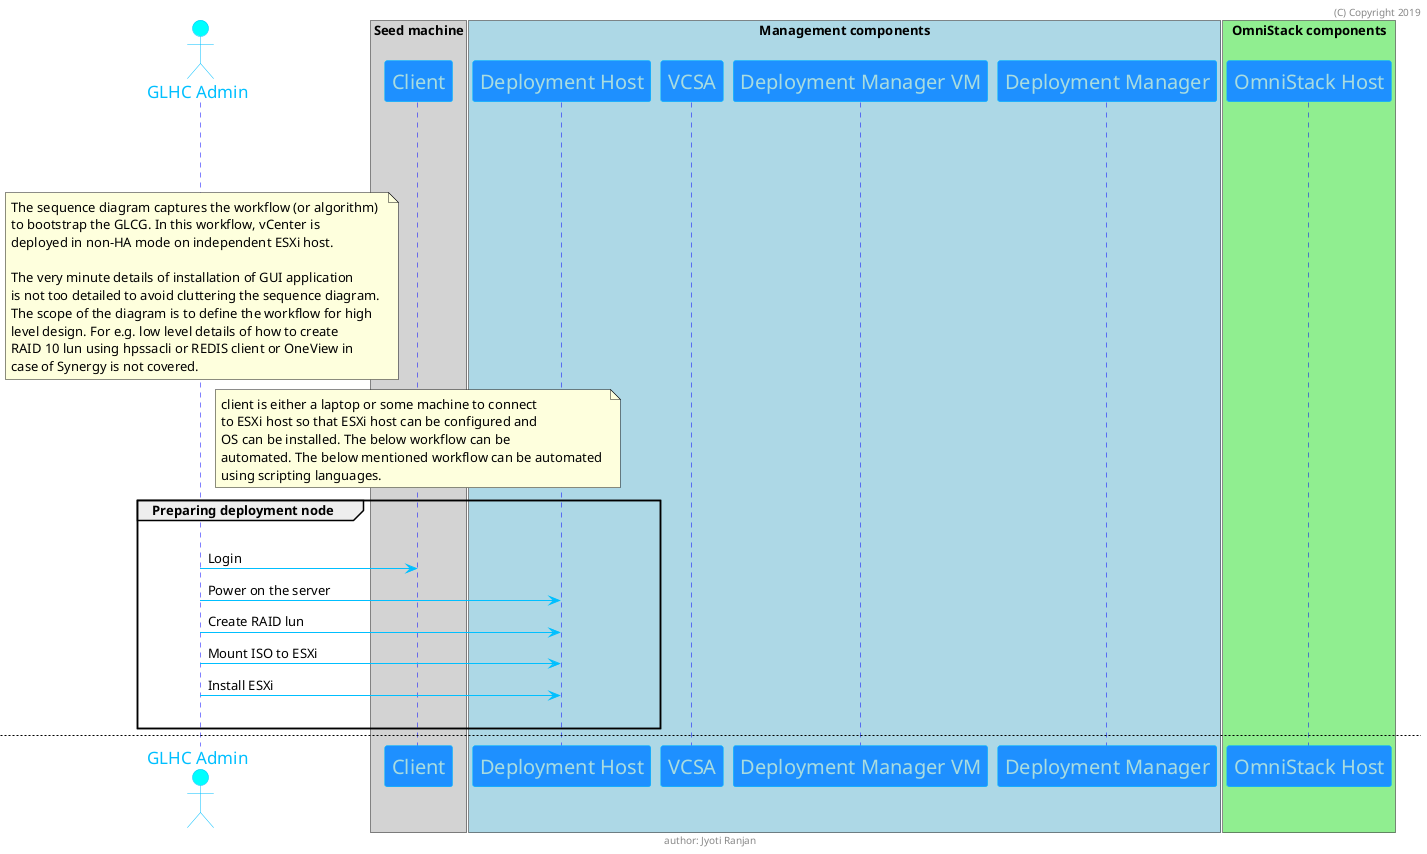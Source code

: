@startuml


skinparam sequence {
    TitleFontSize 36
    TitleFontName Tahoma
    TitleFontColor DarkBlue


	ArrowColor DeepSkyBlue
	ActorBorderColor DeepSkyBlue
	LifeLineBorderColor blue
	LifeLineBackgroundColor #A9DCDF

	ParticipantBorderColor DeepSkyBlue
	ParticipantBackgroundColor DodgerBlue
	ParticipantFontName Impact
	ParticipantFontSize 20
	ParticipantFontColor #A9DCDF

	ActorBackgroundColor aqua
	ActorFontColor DeepSkyBlue
	ActorFontSize 17
	ActorFontName Aapex
}


header (C) Copyright 2019
footer author: Jyoti Ranjan

    |||
    |||
    |||

actor "GLHC Admin"
note over "GLHC Admin"
    The sequence diagram captures the workflow (or algorithm) 
    to bootstrap the GLCG. In this workflow, vCenter is 
    deployed in non-HA mode on independent ESXi host.

    The very minute details of installation of GUI application 
    is not too detailed to avoid cluttering the sequence diagram. 
    The scope of the diagram is to define the workflow for high 
    level design. For e.g. low level details of how to create
    RAID 10 lun using hpssacli or REDIS client or OneView in 
    case of Synergy is not covered.
end note

box "Seed machine" #LightGrey
    participant Client
end box

box "Management components" #LightBlue
    participant "Deployment Host"
    participant VCSA
    participant "Deployment Manager VM"
    participant "Deployment Manager"
end box

box "OmniStack components" #LightGreen
    participant "OmniStack Host"
end box

note over Client
    client is either a laptop or some machine to connect
    to ESXi host so that ESXi host can be configured and
    OS can be installed. The below workflow can be
    automated. The below mentioned workflow can be automated 
    using scripting languages.
end note

group Preparing deployment node
        |||
    "GLHC Admin" -> Client: Login
    "GLHC Admin" -> "Deployment Host": Power on the server
    "GLHC Admin" -> "Deployment Host": Create RAID lun
    "GLHC Admin" -> "Deployment Host": Mount ISO to ESXi
    "GLHC Admin" -> "Deployment Host": Install ESXi
        |||
end group


newpage

note over Client
    The below mentioned
    workflow can be automated using
    scripting languages.
end note

group Deploying management software(s)
        |||
    "GLHC Admin" -> Client: Login
    "GLHC Admin" -> Client: Download VCSA OVA
    "GLHC Admin" -> "Deployment Host": Request to create VCSA
    "GLHC Admin" -> VCSA: ssh to VCSA to verify its installation
    "GLHC Admin" -> "GLHC Admin": Note down VCSA url
        |||
    "GLHC Admin" -> "Deployment Host": Request to create "Deployment Manager VM"
    note over "Deployment Manager VM"
       As we are going to run windows installer, we need to
       do remote login to "Deployment Manager VM" from
       Client and run script to install arbiter.
    end note
    "GLHC Admin" -> "Deployment Manager VM": Login
    "GLHC Admin" -> "Deployment Manager VM": Run arbiter's msi installer inside VM
    "GLHC Admin" -> "Deployment Manager VM": Install Arbiter
        |||
    note over "Deployment Manager VM"
       Here we are going to run JAR file with parameters
       captured in yaml file. For this one needs to remote
       login to "Deployment Manager VM" and run the jar
       command.
    end note
    "GLHC Admin" -> "Deployment Manager VM": Login
    "GLHC Admin" -> "Deployment Manager VM": Download deployment manager's msi
    "GLHC Admin" -> "GLHC Admin": Prepare user input in yaml file
    "GLHC Admin" -> "Deployment Manager VM": Run jar file with user inputs
    "GLHC Admin" -> "Deployment Manager": Ensure installation is correct
        |||
    note over "Deployment Manager VM"
       Here as well, one needs to remote login
       to VCSA and install the web-plugin which is like
       a running some executables.
    end note
    "GLHC Admin" -> VCSA: Login
    "GLHC Admin" -> VCSA: Download the vSphere web-plugin
    "GLHC Admin" -> VCSA: Install web-plugin
    "GLHC Admin" -> VCSA: Restart VMware "vsphere-ui" service
        |||
    "GLHC Admin" -> "GLHC Admin": Verify deployment environment
        |||
end

newpage


note over "GLHC Admin"
    The below mentioned workflow can be automated using
    scripting languages.
end note


group Creating OmniStack cluster
        |||
    "GLHC Admin" -> Client: Login
    loop for every GLCG host
        "GLHC Admin" -> "OmniStack Host": Power on
        "GLHC Admin" -> "OmniStack Host": Assign static IP address
        "GLHC Admin" -> "GLHC Admin": Note down IP
    end
        |||
    "GLHC Admin" -> "Deployment Manager VM": Login
    "GLHC Admin" -> "Deployment Manager VM": Open "Deployment Manager"
    "GLHC Admin" -> "Deployment Manager": Create SimpliVity federation
    "GLHC Admin" -> "Deployment Manager": Feed Arbiter IP
    "GLHC Admin" -> "Deployment Manager": Scan OmniStack hosts
    "GLHC Admin" -> "Deployment Manager": Configure federation
    "GLHC Admin" -> "Deployment Manager": Configure network
    "GLHC Admin" -> "Deployment Manager": Configure NTP
    "GLHC Admin" -> "Deployment Manager": Run tests
        |||
end group

newpage

note over "Deployment Manager VM"
    The below mentioned workflow can be automated using
    scripting languages.
end note

group Preparing OmniStack cluster for consumption
        |||
   "GLHC Admin" -> Client: Login
   "GLHC Admin" -> "Deployment Manager VM": Open vCenter
   "GLHC Admin" -> "Deployment Manager VM": Create datastore
   "GLHC Admin" -> "Deployment Manager VM": Create backup policy (if desired)
        |||
end group

@enduml